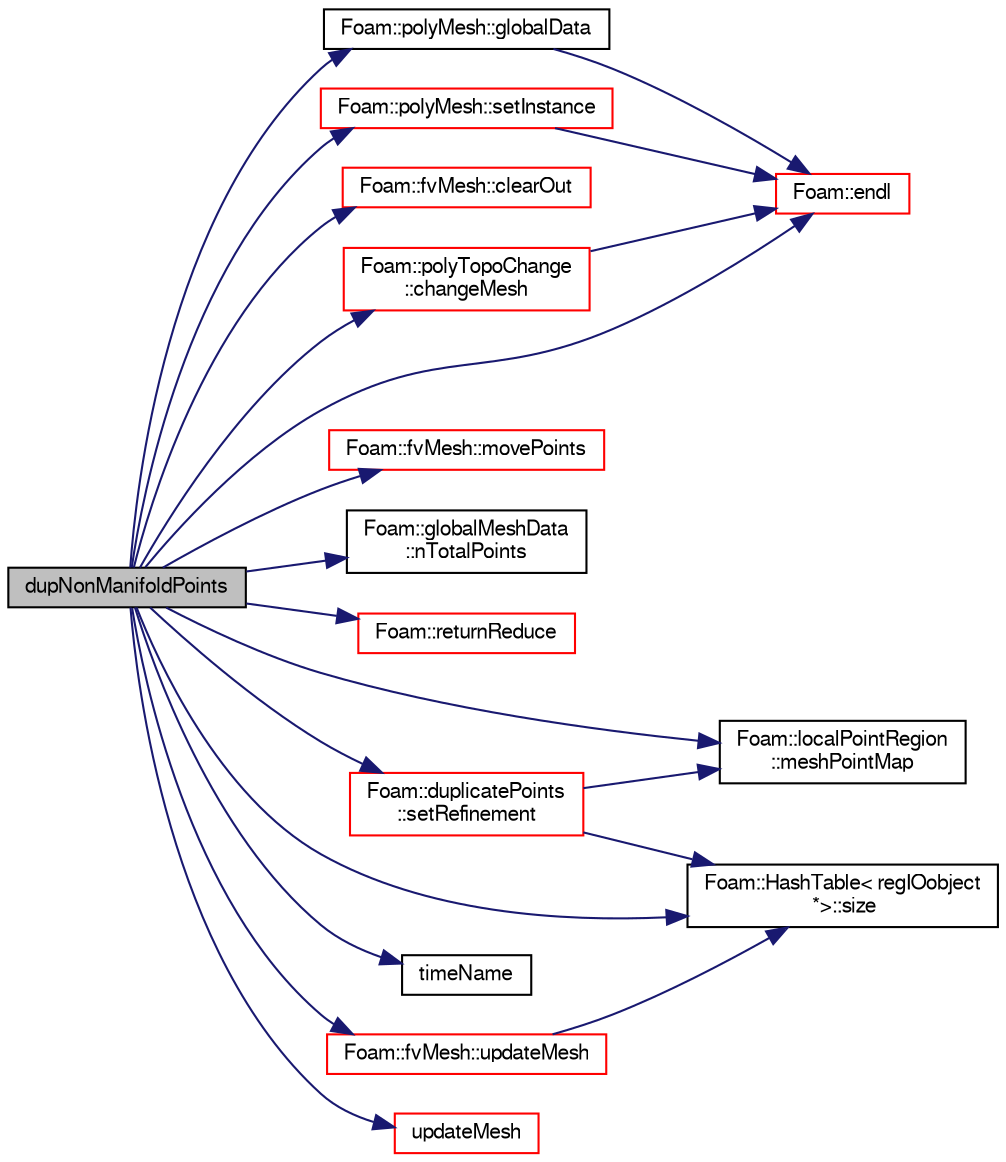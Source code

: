 digraph "dupNonManifoldPoints"
{
  bgcolor="transparent";
  edge [fontname="FreeSans",fontsize="10",labelfontname="FreeSans",labelfontsize="10"];
  node [fontname="FreeSans",fontsize="10",shape=record];
  rankdir="LR";
  Node5567 [label="dupNonManifoldPoints",height=0.2,width=0.4,color="black", fillcolor="grey75", style="filled", fontcolor="black"];
  Node5567 -> Node5568 [color="midnightblue",fontsize="10",style="solid",fontname="FreeSans"];
  Node5568 [label="Foam::polyTopoChange\l::changeMesh",height=0.2,width=0.4,color="red",URL="$a21678.html#a1b105b13373ba9f1c7685f873b250cf2",tooltip="Inplace changes mesh without change of patches. "];
  Node5568 -> Node5569 [color="midnightblue",fontsize="10",style="solid",fontname="FreeSans"];
  Node5569 [label="Foam::endl",height=0.2,width=0.4,color="red",URL="$a21124.html#a2db8fe02a0d3909e9351bb4275b23ce4",tooltip="Add newline and flush stream. "];
  Node5567 -> Node5701 [color="midnightblue",fontsize="10",style="solid",fontname="FreeSans"];
  Node5701 [label="Foam::fvMesh::clearOut",height=0.2,width=0.4,color="red",URL="$a22766.html#af320697688df08f1438d37a86bcaf25d",tooltip="Clear all geometry and addressing. "];
  Node5567 -> Node5569 [color="midnightblue",fontsize="10",style="solid",fontname="FreeSans"];
  Node5567 -> Node5644 [color="midnightblue",fontsize="10",style="solid",fontname="FreeSans"];
  Node5644 [label="Foam::polyMesh::globalData",height=0.2,width=0.4,color="black",URL="$a27410.html#a5e9cb8eb9e52843d336386b13423d19c",tooltip="Return parallel info. "];
  Node5644 -> Node5569 [color="midnightblue",fontsize="10",style="solid",fontname="FreeSans"];
  Node5567 -> Node5707 [color="midnightblue",fontsize="10",style="solid",fontname="FreeSans"];
  Node5707 [label="Foam::localPointRegion\l::meshPointMap",height=0.2,width=0.4,color="black",URL="$a25198.html#a5be82d5f2048154069009a612cfda110",tooltip="Per point that is to be duplicated the local index. "];
  Node5567 -> Node5708 [color="midnightblue",fontsize="10",style="solid",fontname="FreeSans"];
  Node5708 [label="Foam::fvMesh::movePoints",height=0.2,width=0.4,color="red",URL="$a22766.html#a3693c648bea2e99054cbbb75d4bf4e4d",tooltip="Move points, returns volumes swept by faces in motion. "];
  Node5567 -> Node5964 [color="midnightblue",fontsize="10",style="solid",fontname="FreeSans"];
  Node5964 [label="Foam::globalMeshData\l::nTotalPoints",height=0.2,width=0.4,color="black",URL="$a27334.html#aa56f42d22beeddae86ca169f0073a938",tooltip="Return total number of points in decomposed mesh. Not. "];
  Node5567 -> Node5648 [color="midnightblue",fontsize="10",style="solid",fontname="FreeSans"];
  Node5648 [label="Foam::returnReduce",height=0.2,width=0.4,color="red",URL="$a21124.html#a8d528a67d2a9c6fe4fb94bc86872624b"];
  Node5567 -> Node5636 [color="midnightblue",fontsize="10",style="solid",fontname="FreeSans"];
  Node5636 [label="Foam::polyMesh::setInstance",height=0.2,width=0.4,color="red",URL="$a27410.html#add9813891a074bebd77384af1717b0bf",tooltip="Set the instance for mesh files. "];
  Node5636 -> Node5569 [color="midnightblue",fontsize="10",style="solid",fontname="FreeSans"];
  Node5567 -> Node5965 [color="midnightblue",fontsize="10",style="solid",fontname="FreeSans"];
  Node5965 [label="Foam::duplicatePoints\l::setRefinement",height=0.2,width=0.4,color="red",URL="$a21638.html#a159a54964aa4001ff24e9fb05834750a",tooltip="Play commands into polyTopoChange to duplicate points. Gets. "];
  Node5965 -> Node5707 [color="midnightblue",fontsize="10",style="solid",fontname="FreeSans"];
  Node5965 -> Node5688 [color="midnightblue",fontsize="10",style="solid",fontname="FreeSans"];
  Node5688 [label="Foam::HashTable\< regIOobject\l *\>::size",height=0.2,width=0.4,color="black",URL="$a25702.html#a47b3bf30da1eb3ab8076b5fbe00e0494",tooltip="Return number of elements in table. "];
  Node5567 -> Node5688 [color="midnightblue",fontsize="10",style="solid",fontname="FreeSans"];
  Node5567 -> Node6071 [color="midnightblue",fontsize="10",style="solid",fontname="FreeSans"];
  Node6071 [label="timeName",height=0.2,width=0.4,color="black",URL="$a24662.html#a90eec0cafc50ed7b6fbbfffe2c5df974",tooltip="Replacement for Time::timeName() : return oldInstance (if. "];
  Node5567 -> Node5767 [color="midnightblue",fontsize="10",style="solid",fontname="FreeSans"];
  Node5767 [label="Foam::fvMesh::updateMesh",height=0.2,width=0.4,color="red",URL="$a22766.html#a9c8cde0b192708d622d874f8cc2df66d",tooltip="Update mesh corresponding to the given map. "];
  Node5767 -> Node5688 [color="midnightblue",fontsize="10",style="solid",fontname="FreeSans"];
  Node5567 -> Node6072 [color="midnightblue",fontsize="10",style="solid",fontname="FreeSans"];
  Node6072 [label="updateMesh",height=0.2,width=0.4,color="red",URL="$a24662.html#a40c42acbe53bccc55da8fbe26a3076d1",tooltip="Update for external change to mesh. changedFaces are in new mesh. "];
}
